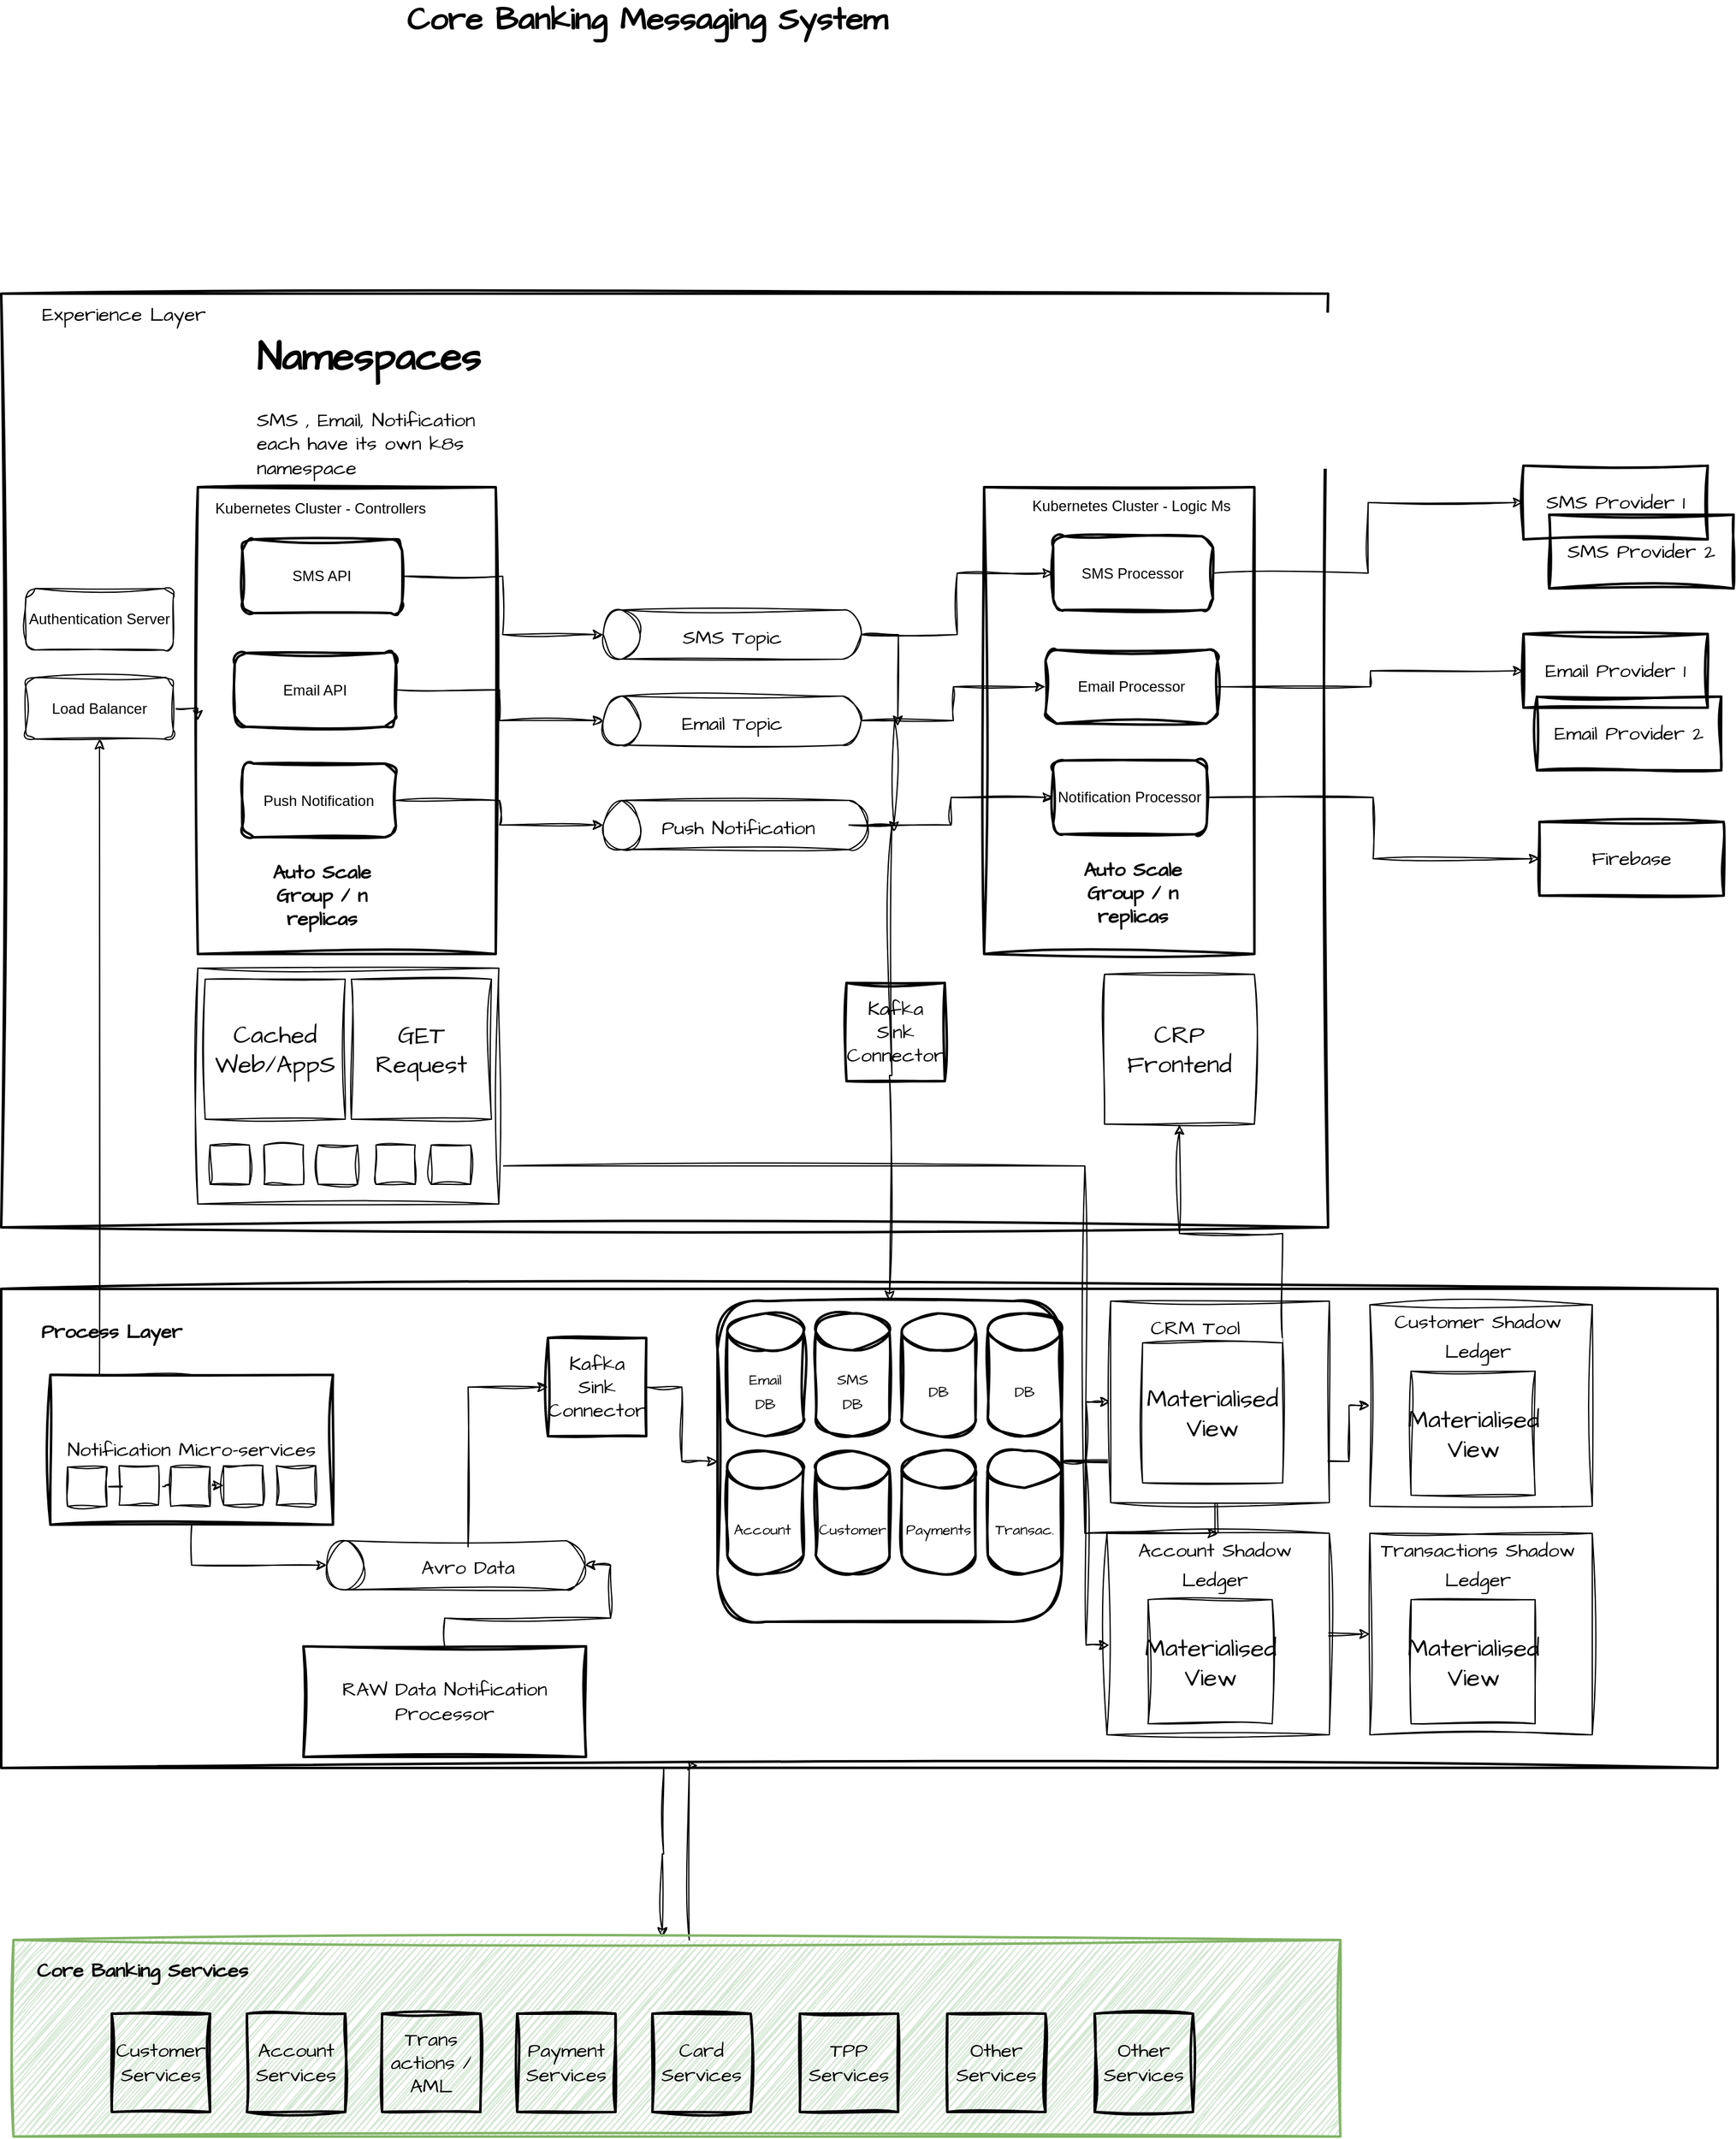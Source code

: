<mxfile version="20.8.16" type="github">
  <diagram name="Page-1" id="-0jjH8FTeNNia9pA3xTQ">
    <mxGraphModel dx="1590" dy="1027" grid="0" gridSize="10" guides="1" tooltips="1" connect="1" arrows="1" fold="1" page="1" pageScale="1" pageWidth="850" pageHeight="1100" background="#FFFFFF" math="0" shadow="0">
      <root>
        <mxCell id="0" />
        <mxCell id="1" parent="0" />
        <mxCell id="H5ex5HH7bCMYKhNWScU4-59" value="" style="rounded=0;whiteSpace=wrap;html=1;sketch=1;hachureGap=4;jiggle=2;curveFitting=1;strokeWidth=2;fontFamily=Architects Daughter;fontSource=https%3A%2F%2Ffonts.googleapis.com%2Fcss%3Ffamily%3DArchitects%2BDaughter;fontSize=12;fillColor=none;" parent="1" vertex="1">
          <mxGeometry x="270" y="1430" width="1397" height="390" as="geometry" />
        </mxCell>
        <mxCell id="_tHMMsSjzP3iZJlZEkUm-34" style="edgeStyle=orthogonalEdgeStyle;rounded=0;sketch=1;hachureGap=4;jiggle=2;curveFitting=1;orthogonalLoop=1;jettySize=auto;html=1;fontFamily=Architects Daughter;fontSource=https%3A%2F%2Ffonts.googleapis.com%2Fcss%3Ffamily%3DArchitects%2BDaughter;fontSize=16;" edge="1" parent="1" source="H5ex5HH7bCMYKhNWScU4-64" target="_tHMMsSjzP3iZJlZEkUm-6">
          <mxGeometry relative="1" as="geometry" />
        </mxCell>
        <mxCell id="_tHMMsSjzP3iZJlZEkUm-35" style="edgeStyle=orthogonalEdgeStyle;rounded=0;sketch=1;hachureGap=4;jiggle=2;curveFitting=1;orthogonalLoop=1;jettySize=auto;html=1;entryX=0;entryY=0.5;entryDx=0;entryDy=0;fontFamily=Architects Daughter;fontSource=https%3A%2F%2Ffonts.googleapis.com%2Fcss%3Ffamily%3DArchitects%2BDaughter;fontSize=16;" edge="1" parent="1" source="H5ex5HH7bCMYKhNWScU4-64" target="_tHMMsSjzP3iZJlZEkUm-28">
          <mxGeometry relative="1" as="geometry">
            <Array as="points">
              <mxPoint x="1367" y="1571" />
              <mxPoint x="1367" y="1525" />
            </Array>
          </mxGeometry>
        </mxCell>
        <mxCell id="_tHMMsSjzP3iZJlZEkUm-36" style="edgeStyle=orthogonalEdgeStyle;rounded=0;sketch=1;hachureGap=4;jiggle=2;curveFitting=1;orthogonalLoop=1;jettySize=auto;html=1;entryX=0.011;entryY=0.555;entryDx=0;entryDy=0;entryPerimeter=0;fontFamily=Architects Daughter;fontSource=https%3A%2F%2Ffonts.googleapis.com%2Fcss%3Ffamily%3DArchitects%2BDaughter;fontSize=16;" edge="1" parent="1" source="H5ex5HH7bCMYKhNWScU4-64" target="_tHMMsSjzP3iZJlZEkUm-23">
          <mxGeometry relative="1" as="geometry" />
        </mxCell>
        <mxCell id="_tHMMsSjzP3iZJlZEkUm-37" style="edgeStyle=orthogonalEdgeStyle;rounded=0;sketch=1;hachureGap=4;jiggle=2;curveFitting=1;orthogonalLoop=1;jettySize=auto;html=1;entryX=0;entryY=0.5;entryDx=0;entryDy=0;fontFamily=Architects Daughter;fontSource=https%3A%2F%2Ffonts.googleapis.com%2Fcss%3Ffamily%3DArchitects%2BDaughter;fontSize=16;" edge="1" parent="1" source="H5ex5HH7bCMYKhNWScU4-64" target="_tHMMsSjzP3iZJlZEkUm-31">
          <mxGeometry relative="1" as="geometry" />
        </mxCell>
        <mxCell id="H5ex5HH7bCMYKhNWScU4-64" value="" style="rounded=1;whiteSpace=wrap;html=1;sketch=1;hachureGap=4;jiggle=2;curveFitting=1;strokeWidth=2;fontFamily=Architects Daughter;fontSource=https%3A%2F%2Ffonts.googleapis.com%2Fcss%3Ffamily%3DArchitects%2BDaughter;fontSize=16;fillColor=none;" parent="1" vertex="1">
          <mxGeometry x="853" y="1440" width="280" height="261" as="geometry" />
        </mxCell>
        <mxCell id="H5ex5HH7bCMYKhNWScU4-108" value="" style="rounded=0;whiteSpace=wrap;html=1;sketch=1;hachureGap=4;jiggle=2;curveFitting=1;strokeWidth=2;fontFamily=Architects Daughter;fontSource=https%3A%2F%2Ffonts.googleapis.com%2Fcss%3Ffamily%3DArchitects%2BDaughter;fontSize=16;fillColor=none;" parent="1" vertex="1">
          <mxGeometry x="270" y="620" width="1080" height="760" as="geometry" />
        </mxCell>
        <mxCell id="H5ex5HH7bCMYKhNWScU4-33" value="" style="rounded=0;whiteSpace=wrap;html=1;sketch=1;hachureGap=4;jiggle=2;curveFitting=1;fontFamily=Architects Daughter;fontSource=https%3A%2F%2Ffonts.googleapis.com%2Fcss%3Ffamily%3DArchitects%2BDaughter;fontSize=16;fillColor=none;strokeWidth=2;movable=1;resizable=1;rotatable=1;deletable=1;editable=1;connectable=1;" parent="1" vertex="1">
          <mxGeometry x="430" y="777.5" width="242.5" height="380" as="geometry" />
        </mxCell>
        <mxCell id="H5ex5HH7bCMYKhNWScU4-73" style="edgeStyle=orthogonalEdgeStyle;rounded=0;sketch=1;hachureGap=4;jiggle=2;curveFitting=1;orthogonalLoop=1;jettySize=auto;html=1;entryX=0;entryY=0.5;entryDx=0;entryDy=0;fontFamily=Architects Daughter;fontSource=https%3A%2F%2Ffonts.googleapis.com%2Fcss%3Ffamily%3DArchitects%2BDaughter;fontSize=16;" parent="1" source="H5ex5HH7bCMYKhNWScU4-6" target="H5ex5HH7bCMYKhNWScU4-33" edge="1">
          <mxGeometry relative="1" as="geometry" />
        </mxCell>
        <mxCell id="H5ex5HH7bCMYKhNWScU4-6" value="Load Balancer" style="rounded=1;whiteSpace=wrap;html=1;sketch=1;curveFitting=1;jiggle=2;" parent="1" vertex="1">
          <mxGeometry x="290" y="932.5" width="120" height="50" as="geometry" />
        </mxCell>
        <mxCell id="H5ex5HH7bCMYKhNWScU4-7" value="Authentication Server" style="rounded=1;whiteSpace=wrap;html=1;sketch=1;curveFitting=1;jiggle=2;" parent="1" vertex="1">
          <mxGeometry x="290" y="860" width="120" height="50" as="geometry" />
        </mxCell>
        <mxCell id="H5ex5HH7bCMYKhNWScU4-9" value="Kubernetes Cluster - Controllers" style="text;html=1;strokeColor=none;fillColor=none;align=center;verticalAlign=middle;whiteSpace=wrap;rounded=1;sketch=1;curveFitting=1;jiggle=2;" parent="1" vertex="1">
          <mxGeometry x="410" y="780" width="240" height="30" as="geometry" />
        </mxCell>
        <mxCell id="H5ex5HH7bCMYKhNWScU4-36" style="edgeStyle=orthogonalEdgeStyle;rounded=0;sketch=1;hachureGap=4;jiggle=2;curveFitting=1;orthogonalLoop=1;jettySize=auto;html=1;fontFamily=Architects Daughter;fontSource=https%3A%2F%2Ffonts.googleapis.com%2Fcss%3Ffamily%3DArchitects%2BDaughter;fontSize=16;noJump=0;" parent="1" source="H5ex5HH7bCMYKhNWScU4-10" target="H5ex5HH7bCMYKhNWScU4-16" edge="1">
          <mxGeometry relative="1" as="geometry" />
        </mxCell>
        <mxCell id="H5ex5HH7bCMYKhNWScU4-10" value="SMS API" style="rounded=1;whiteSpace=wrap;html=1;strokeWidth=2;fillColor=none;sketch=1;curveFitting=1;jiggle=2;movable=1;resizable=1;rotatable=1;deletable=1;editable=1;connectable=1;" parent="1" vertex="1">
          <mxGeometry x="466.25" y="820" width="130" height="60" as="geometry" />
        </mxCell>
        <mxCell id="H5ex5HH7bCMYKhNWScU4-37" style="edgeStyle=orthogonalEdgeStyle;rounded=0;sketch=1;hachureGap=4;jiggle=2;curveFitting=1;orthogonalLoop=1;jettySize=auto;html=1;fontFamily=Architects Daughter;fontSource=https%3A%2F%2Ffonts.googleapis.com%2Fcss%3Ffamily%3DArchitects%2BDaughter;fontSize=16;" parent="1" source="H5ex5HH7bCMYKhNWScU4-11" target="H5ex5HH7bCMYKhNWScU4-22" edge="1">
          <mxGeometry relative="1" as="geometry" />
        </mxCell>
        <mxCell id="H5ex5HH7bCMYKhNWScU4-11" value="Email API" style="rounded=1;whiteSpace=wrap;html=1;strokeWidth=2;fillColor=none;sketch=1;curveFitting=1;jiggle=2;movable=1;resizable=1;rotatable=1;deletable=1;editable=1;connectable=1;" parent="1" vertex="1">
          <mxGeometry x="460" y="912.5" width="131.25" height="60" as="geometry" />
        </mxCell>
        <mxCell id="H5ex5HH7bCMYKhNWScU4-38" style="edgeStyle=orthogonalEdgeStyle;rounded=0;sketch=1;hachureGap=4;jiggle=2;curveFitting=1;orthogonalLoop=1;jettySize=auto;html=1;entryX=0.5;entryY=0;entryDx=0;entryDy=0;entryPerimeter=0;fontFamily=Architects Daughter;fontSource=https%3A%2F%2Ffonts.googleapis.com%2Fcss%3Ffamily%3DArchitects%2BDaughter;fontSize=16;" parent="1" source="H5ex5HH7bCMYKhNWScU4-12" target="H5ex5HH7bCMYKhNWScU4-26" edge="1">
          <mxGeometry relative="1" as="geometry" />
        </mxCell>
        <mxCell id="H5ex5HH7bCMYKhNWScU4-12" value="Push Notification" style="rounded=1;whiteSpace=wrap;html=1;strokeWidth=2;fillColor=none;sketch=1;curveFitting=1;jiggle=2;movable=1;resizable=1;rotatable=1;deletable=1;editable=1;connectable=1;" parent="1" vertex="1">
          <mxGeometry x="466.25" y="1002.5" width="125" height="60" as="geometry" />
        </mxCell>
        <mxCell id="H5ex5HH7bCMYKhNWScU4-51" style="edgeStyle=orthogonalEdgeStyle;rounded=0;sketch=1;hachureGap=4;jiggle=2;curveFitting=1;orthogonalLoop=1;jettySize=auto;html=1;entryX=0;entryY=0.5;entryDx=0;entryDy=0;fontFamily=Architects Daughter;fontSource=https%3A%2F%2Ffonts.googleapis.com%2Fcss%3Ffamily%3DArchitects%2BDaughter;fontSize=16;" parent="1" source="H5ex5HH7bCMYKhNWScU4-16" target="H5ex5HH7bCMYKhNWScU4-47" edge="1">
          <mxGeometry relative="1" as="geometry" />
        </mxCell>
        <mxCell id="_tHMMsSjzP3iZJlZEkUm-38" style="edgeStyle=orthogonalEdgeStyle;rounded=0;sketch=1;hachureGap=4;jiggle=2;curveFitting=1;orthogonalLoop=1;jettySize=auto;html=1;fontFamily=Architects Daughter;fontSource=https%3A%2F%2Ffonts.googleapis.com%2Fcss%3Ffamily%3DArchitects%2BDaughter;fontSize=16;" edge="1" parent="1" source="H5ex5HH7bCMYKhNWScU4-16">
          <mxGeometry relative="1" as="geometry">
            <mxPoint x="999.692" y="972" as="targetPoint" />
          </mxGeometry>
        </mxCell>
        <mxCell id="H5ex5HH7bCMYKhNWScU4-16" value="" style="shape=cylinder3;whiteSpace=wrap;html=1;boundedLbl=1;backgroundOutline=1;size=15;rounded=0;sketch=1;hachureGap=4;jiggle=2;curveFitting=1;fontFamily=Architects Daughter;fontSource=https%3A%2F%2Ffonts.googleapis.com%2Fcss%3Ffamily%3DArchitects%2BDaughter;fontSize=20;fillColor=#FFFFFF;rotation=-90;" parent="1" vertex="1">
          <mxGeometry x="845" y="792.5" width="40" height="210" as="geometry" />
        </mxCell>
        <mxCell id="H5ex5HH7bCMYKhNWScU4-17" value="&lt;font style=&quot;font-size: 16px;&quot;&gt;SMS Topic&lt;/font&gt;" style="text;html=1;strokeColor=none;fillColor=none;align=center;verticalAlign=middle;whiteSpace=wrap;rounded=0;fontSize=20;fontFamily=Architects Daughter;" parent="1" vertex="1">
          <mxGeometry x="800" y="882.5" width="130" height="30" as="geometry" />
        </mxCell>
        <mxCell id="H5ex5HH7bCMYKhNWScU4-52" style="edgeStyle=orthogonalEdgeStyle;rounded=0;sketch=1;hachureGap=4;jiggle=2;curveFitting=1;orthogonalLoop=1;jettySize=auto;html=1;fontFamily=Architects Daughter;fontSource=https%3A%2F%2Ffonts.googleapis.com%2Fcss%3Ffamily%3DArchitects%2BDaughter;fontSize=16;" parent="1" source="H5ex5HH7bCMYKhNWScU4-22" target="H5ex5HH7bCMYKhNWScU4-48" edge="1">
          <mxGeometry relative="1" as="geometry" />
        </mxCell>
        <mxCell id="_tHMMsSjzP3iZJlZEkUm-2" style="edgeStyle=orthogonalEdgeStyle;rounded=0;sketch=1;hachureGap=4;jiggle=2;curveFitting=1;orthogonalLoop=1;jettySize=auto;html=1;fontFamily=Architects Daughter;fontSource=https%3A%2F%2Ffonts.googleapis.com%2Fcss%3Ffamily%3DArchitects%2BDaughter;fontSize=16;" edge="1" parent="1" source="H5ex5HH7bCMYKhNWScU4-22">
          <mxGeometry relative="1" as="geometry">
            <mxPoint x="996.615" y="1058.154" as="targetPoint" />
          </mxGeometry>
        </mxCell>
        <mxCell id="H5ex5HH7bCMYKhNWScU4-22" value="" style="shape=cylinder3;whiteSpace=wrap;html=1;boundedLbl=1;backgroundOutline=1;size=15;rounded=0;sketch=1;hachureGap=4;jiggle=2;curveFitting=1;fontFamily=Architects Daughter;fontSource=https%3A%2F%2Ffonts.googleapis.com%2Fcss%3Ffamily%3DArchitects%2BDaughter;fontSize=20;fillColor=#FFFFFF;rotation=-90;" parent="1" vertex="1">
          <mxGeometry x="845" y="862.5" width="40" height="210" as="geometry" />
        </mxCell>
        <mxCell id="H5ex5HH7bCMYKhNWScU4-23" value="&lt;font style=&quot;font-size: 16px;&quot;&gt;Email Topic&lt;/font&gt;" style="text;html=1;strokeColor=none;fillColor=none;align=center;verticalAlign=middle;whiteSpace=wrap;rounded=0;fontSize=20;fontFamily=Architects Daughter;" parent="1" vertex="1">
          <mxGeometry x="800" y="952.5" width="130" height="30" as="geometry" />
        </mxCell>
        <mxCell id="H5ex5HH7bCMYKhNWScU4-26" value="" style="shape=cylinder3;whiteSpace=wrap;html=1;boundedLbl=1;backgroundOutline=1;size=15;rounded=0;sketch=1;hachureGap=4;jiggle=2;curveFitting=1;fontFamily=Architects Daughter;fontSource=https%3A%2F%2Ffonts.googleapis.com%2Fcss%3Ffamily%3DArchitects%2BDaughter;fontSize=20;fillColor=#FFFFFF;rotation=-90;" parent="1" vertex="1">
          <mxGeometry x="847.5" y="945" width="40" height="215" as="geometry" />
        </mxCell>
        <mxCell id="H5ex5HH7bCMYKhNWScU4-53" style="edgeStyle=orthogonalEdgeStyle;rounded=0;sketch=1;hachureGap=4;jiggle=2;curveFitting=1;orthogonalLoop=1;jettySize=auto;html=1;fontFamily=Architects Daughter;fontSource=https%3A%2F%2Ffonts.googleapis.com%2Fcss%3Ffamily%3DArchitects%2BDaughter;fontSize=16;" parent="1" source="H5ex5HH7bCMYKhNWScU4-27" target="H5ex5HH7bCMYKhNWScU4-49" edge="1">
          <mxGeometry relative="1" as="geometry" />
        </mxCell>
        <mxCell id="_tHMMsSjzP3iZJlZEkUm-1" style="edgeStyle=orthogonalEdgeStyle;rounded=0;sketch=1;hachureGap=4;jiggle=2;curveFitting=1;orthogonalLoop=1;jettySize=auto;html=1;fontFamily=Architects Daughter;fontSource=https%3A%2F%2Ffonts.googleapis.com%2Fcss%3Ffamily%3DArchitects%2BDaughter;fontSize=16;entryX=0.5;entryY=0;entryDx=0;entryDy=0;exitX=0.5;exitY=1;exitDx=0;exitDy=0;exitPerimeter=0;" edge="1" parent="1" source="H5ex5HH7bCMYKhNWScU4-26" target="H5ex5HH7bCMYKhNWScU4-64">
          <mxGeometry relative="1" as="geometry" />
        </mxCell>
        <mxCell id="H5ex5HH7bCMYKhNWScU4-27" value="&lt;font style=&quot;font-size: 16px;&quot;&gt;Push Notification&lt;/font&gt;" style="text;html=1;strokeColor=none;fillColor=none;align=center;verticalAlign=middle;whiteSpace=wrap;rounded=0;fontSize=20;fontFamily=Architects Daughter;" parent="1" vertex="1">
          <mxGeometry x="780" y="1037.5" width="180" height="30" as="geometry" />
        </mxCell>
        <mxCell id="H5ex5HH7bCMYKhNWScU4-31" value="&lt;b&gt;Auto Scale Group / n replicas&lt;/b&gt;" style="text;html=1;strokeColor=none;fillColor=none;align=center;verticalAlign=middle;whiteSpace=wrap;rounded=0;fontSize=16;fontFamily=Architects Daughter;movable=1;resizable=1;rotatable=1;deletable=1;editable=1;connectable=1;" parent="1" vertex="1">
          <mxGeometry x="466.25" y="1090" width="130" height="40" as="geometry" />
        </mxCell>
        <mxCell id="H5ex5HH7bCMYKhNWScU4-45" value="" style="rounded=0;whiteSpace=wrap;html=1;sketch=1;hachureGap=4;jiggle=2;curveFitting=1;fontFamily=Architects Daughter;fontSource=https%3A%2F%2Ffonts.googleapis.com%2Fcss%3Ffamily%3DArchitects%2BDaughter;fontSize=16;fillColor=none;strokeWidth=2;movable=1;resizable=1;rotatable=1;deletable=1;editable=1;connectable=1;" parent="1" vertex="1">
          <mxGeometry x="1070" y="777.5" width="220" height="380" as="geometry" />
        </mxCell>
        <mxCell id="H5ex5HH7bCMYKhNWScU4-46" value="Kubernetes Cluster - Logic Ms" style="text;html=1;strokeColor=none;fillColor=none;align=center;verticalAlign=middle;whiteSpace=wrap;rounded=1;sketch=1;curveFitting=1;jiggle=2;" parent="1" vertex="1">
          <mxGeometry x="1070" y="777.5" width="240" height="30" as="geometry" />
        </mxCell>
        <mxCell id="H5ex5HH7bCMYKhNWScU4-85" style="edgeStyle=orthogonalEdgeStyle;rounded=0;sketch=1;hachureGap=4;jiggle=2;curveFitting=1;orthogonalLoop=1;jettySize=auto;html=1;entryX=0;entryY=0.5;entryDx=0;entryDy=0;fontFamily=Architects Daughter;fontSource=https%3A%2F%2Ffonts.googleapis.com%2Fcss%3Ffamily%3DArchitects%2BDaughter;fontSize=16;" parent="1" source="H5ex5HH7bCMYKhNWScU4-47" target="H5ex5HH7bCMYKhNWScU4-83" edge="1">
          <mxGeometry relative="1" as="geometry" />
        </mxCell>
        <mxCell id="H5ex5HH7bCMYKhNWScU4-47" value="SMS Processor" style="rounded=1;whiteSpace=wrap;html=1;strokeWidth=2;fillColor=none;sketch=1;curveFitting=1;jiggle=2;movable=1;resizable=1;rotatable=1;deletable=1;editable=1;connectable=1;" parent="1" vertex="1">
          <mxGeometry x="1126.25" y="817.5" width="130" height="60" as="geometry" />
        </mxCell>
        <mxCell id="H5ex5HH7bCMYKhNWScU4-88" style="edgeStyle=orthogonalEdgeStyle;rounded=0;sketch=1;hachureGap=4;jiggle=2;curveFitting=1;orthogonalLoop=1;jettySize=auto;html=1;entryX=0;entryY=0.5;entryDx=0;entryDy=0;fontFamily=Architects Daughter;fontSource=https%3A%2F%2Ffonts.googleapis.com%2Fcss%3Ffamily%3DArchitects%2BDaughter;fontSize=16;" parent="1" source="H5ex5HH7bCMYKhNWScU4-48" target="H5ex5HH7bCMYKhNWScU4-86" edge="1">
          <mxGeometry relative="1" as="geometry" />
        </mxCell>
        <mxCell id="H5ex5HH7bCMYKhNWScU4-48" value="Email Processor" style="rounded=1;whiteSpace=wrap;html=1;strokeWidth=2;fillColor=none;sketch=1;curveFitting=1;jiggle=2;movable=1;resizable=1;rotatable=1;deletable=1;editable=1;connectable=1;" parent="1" vertex="1">
          <mxGeometry x="1120" y="910" width="140" height="60" as="geometry" />
        </mxCell>
        <mxCell id="H5ex5HH7bCMYKhNWScU4-90" style="edgeStyle=orthogonalEdgeStyle;rounded=0;sketch=1;hachureGap=4;jiggle=2;curveFitting=1;orthogonalLoop=1;jettySize=auto;html=1;entryX=0;entryY=0.5;entryDx=0;entryDy=0;fontFamily=Architects Daughter;fontSource=https%3A%2F%2Ffonts.googleapis.com%2Fcss%3Ffamily%3DArchitects%2BDaughter;fontSize=16;" parent="1" source="H5ex5HH7bCMYKhNWScU4-49" target="H5ex5HH7bCMYKhNWScU4-89" edge="1">
          <mxGeometry relative="1" as="geometry" />
        </mxCell>
        <mxCell id="H5ex5HH7bCMYKhNWScU4-49" value="Notification Processor" style="rounded=1;whiteSpace=wrap;html=1;strokeWidth=2;fillColor=none;sketch=1;curveFitting=1;jiggle=2;movable=1;resizable=1;rotatable=1;deletable=1;editable=1;connectable=1;" parent="1" vertex="1">
          <mxGeometry x="1126.25" y="1000" width="125" height="60" as="geometry" />
        </mxCell>
        <mxCell id="H5ex5HH7bCMYKhNWScU4-50" value="&lt;b&gt;Auto Scale Group / n replicas&lt;/b&gt;" style="text;html=1;strokeColor=none;fillColor=none;align=center;verticalAlign=middle;whiteSpace=wrap;rounded=0;fontSize=16;fontFamily=Architects Daughter;movable=1;resizable=1;rotatable=1;deletable=1;editable=1;connectable=1;" parent="1" vertex="1">
          <mxGeometry x="1126.25" y="1087.5" width="130" height="40" as="geometry" />
        </mxCell>
        <mxCell id="H5ex5HH7bCMYKhNWScU4-54" value="&lt;h1&gt;Namespaces&lt;/h1&gt;&lt;p&gt;SMS , Email, Notification each have its own k8s namespace&lt;/p&gt;" style="text;html=1;strokeColor=none;fillColor=none;spacing=5;spacingTop=-20;whiteSpace=wrap;overflow=hidden;rounded=0;fontSize=16;fontFamily=Architects Daughter;" parent="1" vertex="1">
          <mxGeometry x="472.5" y="643" width="200" height="140" as="geometry" />
        </mxCell>
        <mxCell id="H5ex5HH7bCMYKhNWScU4-55" value="&lt;font style=&quot;font-size: 12px;&quot;&gt;DB&lt;/font&gt;" style="shape=cylinder3;whiteSpace=wrap;html=1;boundedLbl=1;backgroundOutline=1;size=15;rounded=0;sketch=1;hachureGap=4;jiggle=2;curveFitting=1;strokeWidth=2;fontFamily=Architects Daughter;fontSource=https%3A%2F%2Ffonts.googleapis.com%2Fcss%3Ffamily%3DArchitects%2BDaughter;fontSize=16;fillColor=none;" parent="1" vertex="1">
          <mxGeometry x="1003" y="1450" width="60" height="100" as="geometry" />
        </mxCell>
        <mxCell id="H5ex5HH7bCMYKhNWScU4-106" style="edgeStyle=orthogonalEdgeStyle;rounded=0;sketch=1;hachureGap=4;jiggle=2;curveFitting=1;orthogonalLoop=1;jettySize=auto;html=1;entryX=0.489;entryY=-0.012;entryDx=0;entryDy=0;entryPerimeter=0;fontFamily=Architects Daughter;fontSource=https%3A%2F%2Ffonts.googleapis.com%2Fcss%3Ffamily%3DArchitects%2BDaughter;fontSize=16;exitX=0.386;exitY=1;exitDx=0;exitDy=0;exitPerimeter=0;" parent="1" source="H5ex5HH7bCMYKhNWScU4-59" target="H5ex5HH7bCMYKhNWScU4-61" edge="1">
          <mxGeometry relative="1" as="geometry" />
        </mxCell>
        <mxCell id="H5ex5HH7bCMYKhNWScU4-72" style="edgeStyle=orthogonalEdgeStyle;rounded=0;sketch=1;hachureGap=4;jiggle=2;curveFitting=1;orthogonalLoop=1;jettySize=auto;html=1;fontFamily=Architects Daughter;fontSource=https%3A%2F%2Ffonts.googleapis.com%2Fcss%3Ffamily%3DArchitects%2BDaughter;fontSize=16;entryX=0.5;entryY=1;entryDx=0;entryDy=0;exitX=0.5;exitY=0;exitDx=0;exitDy=0;" parent="1" source="H5ex5HH7bCMYKhNWScU4-100" target="H5ex5HH7bCMYKhNWScU4-6" edge="1">
          <mxGeometry relative="1" as="geometry">
            <mxPoint x="310.0" y="1060" as="targetPoint" />
            <Array as="points">
              <mxPoint x="350" y="1500" />
            </Array>
          </mxGeometry>
        </mxCell>
        <mxCell id="H5ex5HH7bCMYKhNWScU4-60" value="&lt;font style=&quot;font-size: 16px;&quot;&gt;&lt;b&gt;Process Layer&lt;/b&gt;&lt;/font&gt;" style="text;html=1;strokeColor=none;fillColor=none;align=center;verticalAlign=middle;whiteSpace=wrap;rounded=0;fontSize=12;fontFamily=Architects Daughter;" parent="1" vertex="1">
          <mxGeometry x="280" y="1450" width="160" height="30" as="geometry" />
        </mxCell>
        <mxCell id="H5ex5HH7bCMYKhNWScU4-107" style="edgeStyle=orthogonalEdgeStyle;rounded=0;sketch=1;hachureGap=4;jiggle=2;curveFitting=1;orthogonalLoop=1;jettySize=auto;html=1;fontFamily=Architects Daughter;fontSource=https%3A%2F%2Ffonts.googleapis.com%2Fcss%3Ffamily%3DArchitects%2BDaughter;fontSize=16;" parent="1" source="H5ex5HH7bCMYKhNWScU4-61" edge="1">
          <mxGeometry relative="1" as="geometry">
            <mxPoint x="837" y="1818" as="targetPoint" />
            <Array as="points">
              <mxPoint x="830" y="1818" />
            </Array>
          </mxGeometry>
        </mxCell>
        <mxCell id="H5ex5HH7bCMYKhNWScU4-61" value="" style="rounded=0;whiteSpace=wrap;html=1;sketch=1;hachureGap=4;jiggle=2;curveFitting=1;strokeWidth=2;fontFamily=Architects Daughter;fontSource=https%3A%2F%2Ffonts.googleapis.com%2Fcss%3Ffamily%3DArchitects%2BDaughter;fontSize=12;fillColor=#d5e8d4;strokeColor=#82b366;" parent="1" vertex="1">
          <mxGeometry x="280" y="1960" width="1080" height="160" as="geometry" />
        </mxCell>
        <mxCell id="H5ex5HH7bCMYKhNWScU4-62" value="&lt;font style=&quot;font-size: 16px;&quot;&gt;&lt;b&gt;Core Banking Services&lt;/b&gt;&lt;/font&gt;" style="text;html=1;strokeColor=none;fillColor=none;align=center;verticalAlign=middle;whiteSpace=wrap;rounded=0;fontSize=12;fontFamily=Architects Daughter;" parent="1" vertex="1">
          <mxGeometry x="270" y="1970" width="230" height="30" as="geometry" />
        </mxCell>
        <mxCell id="H5ex5HH7bCMYKhNWScU4-65" value="&lt;font style=&quot;font-size: 12px;&quot;&gt;Email&lt;br&gt;DB&lt;/font&gt;" style="shape=cylinder3;whiteSpace=wrap;html=1;boundedLbl=1;backgroundOutline=1;size=15;rounded=0;sketch=1;hachureGap=4;jiggle=2;curveFitting=1;strokeWidth=2;fontFamily=Architects Daughter;fontSource=https%3A%2F%2Ffonts.googleapis.com%2Fcss%3Ffamily%3DArchitects%2BDaughter;fontSize=16;fillColor=none;" parent="1" vertex="1">
          <mxGeometry x="861" y="1450" width="62" height="100" as="geometry" />
        </mxCell>
        <mxCell id="H5ex5HH7bCMYKhNWScU4-66" value="&lt;font style=&quot;font-size: 12px;&quot;&gt;SMS&lt;br&gt;DB&lt;/font&gt;" style="shape=cylinder3;whiteSpace=wrap;html=1;boundedLbl=1;backgroundOutline=1;size=15;rounded=0;sketch=1;hachureGap=4;jiggle=2;curveFitting=1;strokeWidth=2;fontFamily=Architects Daughter;fontSource=https%3A%2F%2Ffonts.googleapis.com%2Fcss%3Ffamily%3DArchitects%2BDaughter;fontSize=16;fillColor=none;" parent="1" vertex="1">
          <mxGeometry x="933" y="1450" width="60" height="100" as="geometry" />
        </mxCell>
        <mxCell id="H5ex5HH7bCMYKhNWScU4-104" style="edgeStyle=orthogonalEdgeStyle;rounded=0;sketch=1;hachureGap=4;jiggle=2;curveFitting=1;orthogonalLoop=1;jettySize=auto;html=1;entryX=0;entryY=0.5;entryDx=0;entryDy=0;fontFamily=Architects Daughter;fontSource=https%3A%2F%2Ffonts.googleapis.com%2Fcss%3Ffamily%3DArchitects%2BDaughter;fontSize=16;" parent="1" source="H5ex5HH7bCMYKhNWScU4-69" target="H5ex5HH7bCMYKhNWScU4-64" edge="1">
          <mxGeometry relative="1" as="geometry" />
        </mxCell>
        <mxCell id="H5ex5HH7bCMYKhNWScU4-69" value="Kafka Sink Connector" style="whiteSpace=wrap;html=1;aspect=fixed;rounded=0;sketch=1;hachureGap=4;jiggle=2;curveFitting=1;strokeWidth=2;fontFamily=Architects Daughter;fontSource=https%3A%2F%2Ffonts.googleapis.com%2Fcss%3Ffamily%3DArchitects%2BDaughter;fontSize=16;fillColor=none;" parent="1" vertex="1">
          <mxGeometry x="715" y="1470" width="80" height="80" as="geometry" />
        </mxCell>
        <mxCell id="H5ex5HH7bCMYKhNWScU4-75" value="Customer Services" style="whiteSpace=wrap;html=1;aspect=fixed;rounded=0;sketch=1;hachureGap=4;jiggle=2;curveFitting=1;strokeWidth=2;fontFamily=Architects Daughter;fontSource=https%3A%2F%2Ffonts.googleapis.com%2Fcss%3Ffamily%3DArchitects%2BDaughter;fontSize=16;fillColor=none;" parent="1" vertex="1">
          <mxGeometry x="360" y="2020" width="80" height="80" as="geometry" />
        </mxCell>
        <mxCell id="H5ex5HH7bCMYKhNWScU4-76" value="Account Services" style="whiteSpace=wrap;html=1;aspect=fixed;rounded=0;sketch=1;hachureGap=4;jiggle=2;curveFitting=1;strokeWidth=2;fontFamily=Architects Daughter;fontSource=https%3A%2F%2Ffonts.googleapis.com%2Fcss%3Ffamily%3DArchitects%2BDaughter;fontSize=16;fillColor=none;" parent="1" vertex="1">
          <mxGeometry x="470" y="2020" width="80" height="80" as="geometry" />
        </mxCell>
        <mxCell id="H5ex5HH7bCMYKhNWScU4-77" value="Trans actions / AML" style="whiteSpace=wrap;html=1;aspect=fixed;rounded=0;sketch=1;hachureGap=4;jiggle=2;curveFitting=1;strokeWidth=2;fontFamily=Architects Daughter;fontSource=https%3A%2F%2Ffonts.googleapis.com%2Fcss%3Ffamily%3DArchitects%2BDaughter;fontSize=16;fillColor=none;" parent="1" vertex="1">
          <mxGeometry x="580" y="2020" width="80" height="80" as="geometry" />
        </mxCell>
        <mxCell id="H5ex5HH7bCMYKhNWScU4-78" value="Payment&lt;br&gt;Services" style="whiteSpace=wrap;html=1;aspect=fixed;rounded=0;sketch=1;hachureGap=4;jiggle=2;curveFitting=1;strokeWidth=2;fontFamily=Architects Daughter;fontSource=https%3A%2F%2Ffonts.googleapis.com%2Fcss%3Ffamily%3DArchitects%2BDaughter;fontSize=16;fillColor=none;" parent="1" vertex="1">
          <mxGeometry x="690" y="2020" width="80" height="80" as="geometry" />
        </mxCell>
        <mxCell id="H5ex5HH7bCMYKhNWScU4-79" value="Card&lt;br&gt;Services" style="whiteSpace=wrap;html=1;aspect=fixed;rounded=0;sketch=1;hachureGap=4;jiggle=2;curveFitting=1;strokeWidth=2;fontFamily=Architects Daughter;fontSource=https%3A%2F%2Ffonts.googleapis.com%2Fcss%3Ffamily%3DArchitects%2BDaughter;fontSize=16;fillColor=none;" parent="1" vertex="1">
          <mxGeometry x="800" y="2020" width="80" height="80" as="geometry" />
        </mxCell>
        <mxCell id="H5ex5HH7bCMYKhNWScU4-80" value="TPP&lt;br&gt;Services" style="whiteSpace=wrap;html=1;aspect=fixed;rounded=0;sketch=1;hachureGap=4;jiggle=2;curveFitting=1;strokeWidth=2;fontFamily=Architects Daughter;fontSource=https%3A%2F%2Ffonts.googleapis.com%2Fcss%3Ffamily%3DArchitects%2BDaughter;fontSize=16;fillColor=none;" parent="1" vertex="1">
          <mxGeometry x="920" y="2020" width="80" height="80" as="geometry" />
        </mxCell>
        <mxCell id="H5ex5HH7bCMYKhNWScU4-81" value="Other&lt;br&gt;Services" style="whiteSpace=wrap;html=1;aspect=fixed;rounded=0;sketch=1;hachureGap=4;jiggle=2;curveFitting=1;strokeWidth=2;fontFamily=Architects Daughter;fontSource=https%3A%2F%2Ffonts.googleapis.com%2Fcss%3Ffamily%3DArchitects%2BDaughter;fontSize=16;fillColor=none;" parent="1" vertex="1">
          <mxGeometry x="1040" y="2020" width="80" height="80" as="geometry" />
        </mxCell>
        <mxCell id="H5ex5HH7bCMYKhNWScU4-82" value="Other&lt;br&gt;Services" style="whiteSpace=wrap;html=1;aspect=fixed;rounded=0;sketch=1;hachureGap=4;jiggle=2;curveFitting=1;strokeWidth=2;fontFamily=Architects Daughter;fontSource=https%3A%2F%2Ffonts.googleapis.com%2Fcss%3Ffamily%3DArchitects%2BDaughter;fontSize=16;fillColor=none;" parent="1" vertex="1">
          <mxGeometry x="1160" y="2020" width="80" height="80" as="geometry" />
        </mxCell>
        <mxCell id="H5ex5HH7bCMYKhNWScU4-83" value="SMS Provider 1" style="rounded=0;whiteSpace=wrap;html=1;sketch=1;hachureGap=4;jiggle=2;curveFitting=1;strokeWidth=2;fontFamily=Architects Daughter;fontSource=https%3A%2F%2Ffonts.googleapis.com%2Fcss%3Ffamily%3DArchitects%2BDaughter;fontSize=16;fillColor=none;" parent="1" vertex="1">
          <mxGeometry x="1509" y="760" width="150" height="60" as="geometry" />
        </mxCell>
        <mxCell id="H5ex5HH7bCMYKhNWScU4-84" value="SMS Provider 2" style="rounded=0;whiteSpace=wrap;html=1;sketch=1;hachureGap=4;jiggle=2;curveFitting=1;strokeWidth=2;fontFamily=Architects Daughter;fontSource=https%3A%2F%2Ffonts.googleapis.com%2Fcss%3Ffamily%3DArchitects%2BDaughter;fontSize=16;fillColor=none;" parent="1" vertex="1">
          <mxGeometry x="1530" y="800" width="150" height="60" as="geometry" />
        </mxCell>
        <mxCell id="H5ex5HH7bCMYKhNWScU4-86" value="Email Provider 1" style="rounded=0;whiteSpace=wrap;html=1;sketch=1;hachureGap=4;jiggle=2;curveFitting=1;strokeWidth=2;fontFamily=Architects Daughter;fontSource=https%3A%2F%2Ffonts.googleapis.com%2Fcss%3Ffamily%3DArchitects%2BDaughter;fontSize=16;fillColor=none;" parent="1" vertex="1">
          <mxGeometry x="1509" y="897" width="150" height="60" as="geometry" />
        </mxCell>
        <mxCell id="H5ex5HH7bCMYKhNWScU4-87" value="Email Provider 2" style="rounded=0;whiteSpace=wrap;html=1;sketch=1;hachureGap=4;jiggle=2;curveFitting=1;strokeWidth=2;fontFamily=Architects Daughter;fontSource=https%3A%2F%2Ffonts.googleapis.com%2Fcss%3Ffamily%3DArchitects%2BDaughter;fontSize=16;fillColor=none;" parent="1" vertex="1">
          <mxGeometry x="1520" y="948" width="150" height="60" as="geometry" />
        </mxCell>
        <mxCell id="H5ex5HH7bCMYKhNWScU4-89" value="Firebase" style="rounded=0;whiteSpace=wrap;html=1;sketch=1;hachureGap=4;jiggle=2;curveFitting=1;strokeWidth=2;fontFamily=Architects Daughter;fontSource=https%3A%2F%2Ffonts.googleapis.com%2Fcss%3Ffamily%3DArchitects%2BDaughter;fontSize=16;fillColor=none;" parent="1" vertex="1">
          <mxGeometry x="1522" y="1050" width="150" height="60" as="geometry" />
        </mxCell>
        <mxCell id="H5ex5HH7bCMYKhNWScU4-99" style="edgeStyle=orthogonalEdgeStyle;rounded=0;sketch=1;hachureGap=4;jiggle=2;curveFitting=1;orthogonalLoop=1;jettySize=auto;html=1;entryX=0.5;entryY=1;entryDx=0;entryDy=0;entryPerimeter=0;fontFamily=Architects Daughter;fontSource=https%3A%2F%2Ffonts.googleapis.com%2Fcss%3Ffamily%3DArchitects%2BDaughter;fontSize=16;" parent="1" source="H5ex5HH7bCMYKhNWScU4-96" target="H5ex5HH7bCMYKhNWScU4-98" edge="1">
          <mxGeometry relative="1" as="geometry" />
        </mxCell>
        <mxCell id="H5ex5HH7bCMYKhNWScU4-96" value="RAW Data Notification Processor" style="rounded=0;whiteSpace=wrap;html=1;sketch=1;hachureGap=4;jiggle=2;curveFitting=1;strokeWidth=2;fontFamily=Architects Daughter;fontSource=https%3A%2F%2Ffonts.googleapis.com%2Fcss%3Ffamily%3DArchitects%2BDaughter;fontSize=16;fillColor=none;" parent="1" vertex="1">
          <mxGeometry x="516" y="1721" width="230" height="90" as="geometry" />
        </mxCell>
        <mxCell id="H5ex5HH7bCMYKhNWScU4-98" value="" style="shape=cylinder3;whiteSpace=wrap;html=1;boundedLbl=1;backgroundOutline=1;size=15;rounded=0;sketch=1;hachureGap=4;jiggle=2;curveFitting=1;fontFamily=Architects Daughter;fontSource=https%3A%2F%2Ffonts.googleapis.com%2Fcss%3Ffamily%3DArchitects%2BDaughter;fontSize=20;fillColor=#FFFFFF;rotation=-90;" parent="1" vertex="1">
          <mxGeometry x="620" y="1550" width="40" height="210" as="geometry" />
        </mxCell>
        <mxCell id="H5ex5HH7bCMYKhNWScU4-102" style="edgeStyle=orthogonalEdgeStyle;rounded=0;sketch=1;hachureGap=4;jiggle=2;curveFitting=1;orthogonalLoop=1;jettySize=auto;html=1;fontFamily=Architects Daughter;fontSource=https%3A%2F%2Ffonts.googleapis.com%2Fcss%3Ffamily%3DArchitects%2BDaughter;fontSize=16;entryX=0.5;entryY=0;entryDx=0;entryDy=0;entryPerimeter=0;" parent="1" source="H5ex5HH7bCMYKhNWScU4-100" target="H5ex5HH7bCMYKhNWScU4-98" edge="1">
          <mxGeometry relative="1" as="geometry" />
        </mxCell>
        <mxCell id="H5ex5HH7bCMYKhNWScU4-100" value="Notification Micro-services" style="rounded=0;whiteSpace=wrap;html=1;sketch=1;hachureGap=4;jiggle=2;curveFitting=1;strokeWidth=2;fontFamily=Architects Daughter;fontSource=https%3A%2F%2Ffonts.googleapis.com%2Fcss%3Ffamily%3DArchitects%2BDaughter;fontSize=16;fillColor=none;" parent="1" vertex="1">
          <mxGeometry x="310" y="1500" width="230" height="122" as="geometry" />
        </mxCell>
        <mxCell id="H5ex5HH7bCMYKhNWScU4-105" style="edgeStyle=orthogonalEdgeStyle;rounded=0;sketch=1;hachureGap=4;jiggle=2;curveFitting=1;orthogonalLoop=1;jettySize=auto;html=1;entryX=0;entryY=0.5;entryDx=0;entryDy=0;fontFamily=Architects Daughter;fontSource=https%3A%2F%2Ffonts.googleapis.com%2Fcss%3Ffamily%3DArchitects%2BDaughter;fontSize=16;" parent="1" source="H5ex5HH7bCMYKhNWScU4-103" target="H5ex5HH7bCMYKhNWScU4-69" edge="1">
          <mxGeometry relative="1" as="geometry" />
        </mxCell>
        <mxCell id="H5ex5HH7bCMYKhNWScU4-103" value="&lt;font style=&quot;font-size: 16px;&quot;&gt;Avro Data&lt;/font&gt;" style="text;html=1;strokeColor=none;fillColor=none;align=center;verticalAlign=middle;whiteSpace=wrap;rounded=0;fontSize=20;fontFamily=Architects Daughter;" parent="1" vertex="1">
          <mxGeometry x="560" y="1640" width="180" height="30" as="geometry" />
        </mxCell>
        <mxCell id="H5ex5HH7bCMYKhNWScU4-109" value="&lt;font style=&quot;font-size: 16px;&quot;&gt;Experience Layer&lt;/font&gt;" style="text;html=1;strokeColor=none;fillColor=none;align=center;verticalAlign=middle;whiteSpace=wrap;rounded=0;fontSize=20;fontFamily=Architects Daughter;" parent="1" vertex="1">
          <mxGeometry x="280" y="620" width="180" height="30" as="geometry" />
        </mxCell>
        <mxCell id="H5ex5HH7bCMYKhNWScU4-110" value="&lt;font style=&quot;font-size: 26px;&quot;&gt;&lt;b&gt;Core Banking Messaging System&amp;nbsp;&lt;/b&gt;&lt;/font&gt;" style="text;html=1;strokeColor=none;fillColor=none;align=center;verticalAlign=middle;whiteSpace=wrap;rounded=0;fontSize=16;fontFamily=Architects Daughter;" parent="1" vertex="1">
          <mxGeometry x="570" y="382" width="462" height="30" as="geometry" />
        </mxCell>
        <mxCell id="_tHMMsSjzP3iZJlZEkUm-5" value="Kafka Sink Connector" style="whiteSpace=wrap;html=1;aspect=fixed;rounded=0;sketch=1;hachureGap=4;jiggle=2;curveFitting=1;strokeWidth=2;fontFamily=Architects Daughter;fontSource=https%3A%2F%2Ffonts.googleapis.com%2Fcss%3Ffamily%3DArchitects%2BDaughter;fontSize=16;fillColor=none;" vertex="1" parent="1">
          <mxGeometry x="958" y="1181" width="80" height="80" as="geometry" />
        </mxCell>
        <mxCell id="_tHMMsSjzP3iZJlZEkUm-6" value="" style="rounded=0;whiteSpace=wrap;html=1;sketch=1;hachureGap=4;jiggle=2;curveFitting=1;fontFamily=Architects Daughter;fontSource=https%3A%2F%2Ffonts.googleapis.com%2Fcss%3Ffamily%3DArchitects%2BDaughter;fontSize=20;" vertex="1" parent="1">
          <mxGeometry x="1173" y="1440" width="178" height="164" as="geometry" />
        </mxCell>
        <mxCell id="_tHMMsSjzP3iZJlZEkUm-7" value="&lt;font style=&quot;font-size: 16px;&quot;&gt;CRM Tool&lt;/font&gt;" style="text;html=1;strokeColor=none;fillColor=none;align=center;verticalAlign=middle;whiteSpace=wrap;rounded=0;fontSize=20;fontFamily=Architects Daughter;" vertex="1" parent="1">
          <mxGeometry x="1188" y="1445" width="108" height="30" as="geometry" />
        </mxCell>
        <mxCell id="_tHMMsSjzP3iZJlZEkUm-11" style="edgeStyle=orthogonalEdgeStyle;rounded=0;sketch=1;hachureGap=4;jiggle=2;curveFitting=1;orthogonalLoop=1;jettySize=auto;html=1;fontFamily=Architects Daughter;fontSource=https%3A%2F%2Ffonts.googleapis.com%2Fcss%3Ffamily%3DArchitects%2BDaughter;fontSize=16;entryX=0.5;entryY=1;entryDx=0;entryDy=0;exitX=1;exitY=0;exitDx=0;exitDy=0;" edge="1" parent="1" source="_tHMMsSjzP3iZJlZEkUm-8" target="_tHMMsSjzP3iZJlZEkUm-10">
          <mxGeometry relative="1" as="geometry" />
        </mxCell>
        <mxCell id="_tHMMsSjzP3iZJlZEkUm-8" value="Materialised View" style="whiteSpace=wrap;html=1;aspect=fixed;sketch=1;hachureGap=4;jiggle=2;curveFitting=1;fontFamily=Architects Daughter;fontSource=https%3A%2F%2Ffonts.googleapis.com%2Fcss%3Ffamily%3DArchitects%2BDaughter;fontSize=20;" vertex="1" parent="1">
          <mxGeometry x="1199" y="1474" width="114" height="114" as="geometry" />
        </mxCell>
        <mxCell id="_tHMMsSjzP3iZJlZEkUm-10" value="CRP Frontend" style="whiteSpace=wrap;html=1;aspect=fixed;sketch=1;hachureGap=4;jiggle=2;curveFitting=1;fontFamily=Architects Daughter;fontSource=https%3A%2F%2Ffonts.googleapis.com%2Fcss%3Ffamily%3DArchitects%2BDaughter;fontSize=20;" vertex="1" parent="1">
          <mxGeometry x="1168" y="1174" width="122" height="122" as="geometry" />
        </mxCell>
        <mxCell id="_tHMMsSjzP3iZJlZEkUm-42" value="" style="edgeStyle=orthogonalEdgeStyle;rounded=0;sketch=1;hachureGap=4;jiggle=2;curveFitting=1;orthogonalLoop=1;jettySize=auto;html=1;fontFamily=Architects Daughter;fontSource=https%3A%2F%2Ffonts.googleapis.com%2Fcss%3Ffamily%3DArchitects%2BDaughter;fontSize=16;" edge="1" parent="1" source="_tHMMsSjzP3iZJlZEkUm-12" target="_tHMMsSjzP3iZJlZEkUm-15">
          <mxGeometry relative="1" as="geometry" />
        </mxCell>
        <mxCell id="_tHMMsSjzP3iZJlZEkUm-12" value="" style="whiteSpace=wrap;html=1;aspect=fixed;sketch=1;hachureGap=4;jiggle=2;curveFitting=1;fontFamily=Architects Daughter;fontSource=https%3A%2F%2Ffonts.googleapis.com%2Fcss%3Ffamily%3DArchitects%2BDaughter;fontSize=20;" vertex="1" parent="1">
          <mxGeometry x="324" y="1575" width="32" height="32" as="geometry" />
        </mxCell>
        <mxCell id="_tHMMsSjzP3iZJlZEkUm-13" value="" style="whiteSpace=wrap;html=1;aspect=fixed;sketch=1;hachureGap=4;jiggle=2;curveFitting=1;fontFamily=Architects Daughter;fontSource=https%3A%2F%2Ffonts.googleapis.com%2Fcss%3Ffamily%3DArchitects%2BDaughter;fontSize=20;" vertex="1" parent="1">
          <mxGeometry x="366" y="1574" width="32" height="32" as="geometry" />
        </mxCell>
        <mxCell id="_tHMMsSjzP3iZJlZEkUm-14" value="" style="whiteSpace=wrap;html=1;aspect=fixed;sketch=1;hachureGap=4;jiggle=2;curveFitting=1;fontFamily=Architects Daughter;fontSource=https%3A%2F%2Ffonts.googleapis.com%2Fcss%3Ffamily%3DArchitects%2BDaughter;fontSize=20;" vertex="1" parent="1">
          <mxGeometry x="408" y="1575" width="32" height="32" as="geometry" />
        </mxCell>
        <mxCell id="_tHMMsSjzP3iZJlZEkUm-15" value="" style="whiteSpace=wrap;html=1;aspect=fixed;sketch=1;hachureGap=4;jiggle=2;curveFitting=1;fontFamily=Architects Daughter;fontSource=https%3A%2F%2Ffonts.googleapis.com%2Fcss%3Ffamily%3DArchitects%2BDaughter;fontSize=20;" vertex="1" parent="1">
          <mxGeometry x="451" y="1574" width="32" height="32" as="geometry" />
        </mxCell>
        <mxCell id="_tHMMsSjzP3iZJlZEkUm-16" value="" style="whiteSpace=wrap;html=1;aspect=fixed;sketch=1;hachureGap=4;jiggle=2;curveFitting=1;fontFamily=Architects Daughter;fontSource=https%3A%2F%2Ffonts.googleapis.com%2Fcss%3Ffamily%3DArchitects%2BDaughter;fontSize=20;" vertex="1" parent="1">
          <mxGeometry x="494" y="1574" width="32" height="32" as="geometry" />
        </mxCell>
        <mxCell id="_tHMMsSjzP3iZJlZEkUm-17" value="&lt;font style=&quot;font-size: 12px;&quot;&gt;DB&lt;/font&gt;" style="shape=cylinder3;whiteSpace=wrap;html=1;boundedLbl=1;backgroundOutline=1;size=15;rounded=0;sketch=1;hachureGap=4;jiggle=2;curveFitting=1;strokeWidth=2;fontFamily=Architects Daughter;fontSource=https%3A%2F%2Ffonts.googleapis.com%2Fcss%3Ffamily%3DArchitects%2BDaughter;fontSize=16;fillColor=none;" vertex="1" parent="1">
          <mxGeometry x="1073" y="1450" width="60" height="100" as="geometry" />
        </mxCell>
        <mxCell id="_tHMMsSjzP3iZJlZEkUm-19" value="&lt;font style=&quot;font-size: 12px;&quot;&gt;Payments&lt;/font&gt;" style="shape=cylinder3;whiteSpace=wrap;html=1;boundedLbl=1;backgroundOutline=1;size=15;rounded=0;sketch=1;hachureGap=4;jiggle=2;curveFitting=1;strokeWidth=2;fontFamily=Architects Daughter;fontSource=https%3A%2F%2Ffonts.googleapis.com%2Fcss%3Ffamily%3DArchitects%2BDaughter;fontSize=16;fillColor=none;" vertex="1" parent="1">
          <mxGeometry x="1003" y="1562" width="60" height="100" as="geometry" />
        </mxCell>
        <mxCell id="_tHMMsSjzP3iZJlZEkUm-20" value="&lt;span style=&quot;font-size: 12px;&quot;&gt;Account&amp;nbsp;&lt;/span&gt;" style="shape=cylinder3;whiteSpace=wrap;html=1;boundedLbl=1;backgroundOutline=1;size=15;rounded=0;sketch=1;hachureGap=4;jiggle=2;curveFitting=1;strokeWidth=2;fontFamily=Architects Daughter;fontSource=https%3A%2F%2Ffonts.googleapis.com%2Fcss%3Ffamily%3DArchitects%2BDaughter;fontSize=16;fillColor=none;" vertex="1" parent="1">
          <mxGeometry x="861" y="1562" width="62" height="100" as="geometry" />
        </mxCell>
        <mxCell id="_tHMMsSjzP3iZJlZEkUm-21" value="&lt;font style=&quot;font-size: 12px;&quot;&gt;Customer&lt;/font&gt;" style="shape=cylinder3;whiteSpace=wrap;html=1;boundedLbl=1;backgroundOutline=1;size=15;rounded=0;sketch=1;hachureGap=4;jiggle=2;curveFitting=1;strokeWidth=2;fontFamily=Architects Daughter;fontSource=https%3A%2F%2Ffonts.googleapis.com%2Fcss%3Ffamily%3DArchitects%2BDaughter;fontSize=16;fillColor=none;" vertex="1" parent="1">
          <mxGeometry x="933" y="1562" width="60" height="100" as="geometry" />
        </mxCell>
        <mxCell id="_tHMMsSjzP3iZJlZEkUm-22" value="&lt;font style=&quot;font-size: 12px;&quot;&gt;Transac.&lt;/font&gt;" style="shape=cylinder3;whiteSpace=wrap;html=1;boundedLbl=1;backgroundOutline=1;size=15;rounded=0;sketch=1;hachureGap=4;jiggle=2;curveFitting=1;strokeWidth=2;fontFamily=Architects Daughter;fontSource=https%3A%2F%2Ffonts.googleapis.com%2Fcss%3Ffamily%3DArchitects%2BDaughter;fontSize=16;fillColor=none;" vertex="1" parent="1">
          <mxGeometry x="1073" y="1562" width="60" height="100" as="geometry" />
        </mxCell>
        <mxCell id="_tHMMsSjzP3iZJlZEkUm-23" value="" style="rounded=0;whiteSpace=wrap;html=1;sketch=1;hachureGap=4;jiggle=2;curveFitting=1;fontFamily=Architects Daughter;fontSource=https%3A%2F%2Ffonts.googleapis.com%2Fcss%3Ffamily%3DArchitects%2BDaughter;fontSize=20;" vertex="1" parent="1">
          <mxGeometry x="1170" y="1629" width="181" height="164" as="geometry" />
        </mxCell>
        <mxCell id="_tHMMsSjzP3iZJlZEkUm-24" value="Materialised View" style="whiteSpace=wrap;html=1;aspect=fixed;sketch=1;hachureGap=4;jiggle=2;curveFitting=1;fontFamily=Architects Daughter;fontSource=https%3A%2F%2Ffonts.googleapis.com%2Fcss%3Ffamily%3DArchitects%2BDaughter;fontSize=20;" vertex="1" parent="1">
          <mxGeometry x="1203.5" y="1683" width="101" height="101" as="geometry" />
        </mxCell>
        <mxCell id="_tHMMsSjzP3iZJlZEkUm-26" value="&lt;font style=&quot;font-size: 16px;&quot;&gt;Account Shadow Ledger&lt;/font&gt;" style="text;html=1;strokeColor=none;fillColor=none;align=center;verticalAlign=middle;whiteSpace=wrap;rounded=0;fontSize=20;fontFamily=Architects Daughter;" vertex="1" parent="1">
          <mxGeometry x="1170" y="1638" width="176" height="30" as="geometry" />
        </mxCell>
        <mxCell id="_tHMMsSjzP3iZJlZEkUm-28" value="" style="rounded=0;whiteSpace=wrap;html=1;sketch=1;hachureGap=4;jiggle=2;curveFitting=1;fontFamily=Architects Daughter;fontSource=https%3A%2F%2Ffonts.googleapis.com%2Fcss%3Ffamily%3DArchitects%2BDaughter;fontSize=20;" vertex="1" parent="1">
          <mxGeometry x="1384" y="1443" width="181" height="164" as="geometry" />
        </mxCell>
        <mxCell id="_tHMMsSjzP3iZJlZEkUm-29" value="Materialised View" style="whiteSpace=wrap;html=1;aspect=fixed;sketch=1;hachureGap=4;jiggle=2;curveFitting=1;fontFamily=Architects Daughter;fontSource=https%3A%2F%2Ffonts.googleapis.com%2Fcss%3Ffamily%3DArchitects%2BDaughter;fontSize=20;" vertex="1" parent="1">
          <mxGeometry x="1417.5" y="1497" width="101" height="101" as="geometry" />
        </mxCell>
        <mxCell id="_tHMMsSjzP3iZJlZEkUm-30" value="&lt;font style=&quot;font-size: 16px;&quot;&gt;Customer Shadow Ledger&lt;/font&gt;" style="text;html=1;strokeColor=none;fillColor=none;align=center;verticalAlign=middle;whiteSpace=wrap;rounded=0;fontSize=20;fontFamily=Architects Daughter;" vertex="1" parent="1">
          <mxGeometry x="1384" y="1452" width="176" height="30" as="geometry" />
        </mxCell>
        <mxCell id="_tHMMsSjzP3iZJlZEkUm-31" value="" style="rounded=0;whiteSpace=wrap;html=1;sketch=1;hachureGap=4;jiggle=2;curveFitting=1;fontFamily=Architects Daughter;fontSource=https%3A%2F%2Ffonts.googleapis.com%2Fcss%3Ffamily%3DArchitects%2BDaughter;fontSize=20;" vertex="1" parent="1">
          <mxGeometry x="1384" y="1629" width="181" height="164" as="geometry" />
        </mxCell>
        <mxCell id="_tHMMsSjzP3iZJlZEkUm-32" value="Materialised View" style="whiteSpace=wrap;html=1;aspect=fixed;sketch=1;hachureGap=4;jiggle=2;curveFitting=1;fontFamily=Architects Daughter;fontSource=https%3A%2F%2Ffonts.googleapis.com%2Fcss%3Ffamily%3DArchitects%2BDaughter;fontSize=20;" vertex="1" parent="1">
          <mxGeometry x="1417.5" y="1683" width="101" height="101" as="geometry" />
        </mxCell>
        <mxCell id="_tHMMsSjzP3iZJlZEkUm-33" value="&lt;font style=&quot;font-size: 16px;&quot;&gt;Transactions Shadow Ledger&lt;/font&gt;" style="text;html=1;strokeColor=none;fillColor=none;align=center;verticalAlign=middle;whiteSpace=wrap;rounded=0;fontSize=20;fontFamily=Architects Daughter;" vertex="1" parent="1">
          <mxGeometry x="1384" y="1638" width="176" height="30" as="geometry" />
        </mxCell>
        <mxCell id="_tHMMsSjzP3iZJlZEkUm-54" style="edgeStyle=orthogonalEdgeStyle;rounded=0;sketch=1;hachureGap=4;jiggle=2;curveFitting=1;orthogonalLoop=1;jettySize=auto;html=1;entryX=0.5;entryY=0;entryDx=0;entryDy=0;fontFamily=Architects Daughter;fontSource=https%3A%2F%2Ffonts.googleapis.com%2Fcss%3Ffamily%3DArchitects%2BDaughter;fontSize=16;" edge="1" parent="1" source="_tHMMsSjzP3iZJlZEkUm-39" target="_tHMMsSjzP3iZJlZEkUm-23">
          <mxGeometry relative="1" as="geometry">
            <Array as="points">
              <mxPoint x="1152" y="1330" />
              <mxPoint x="1152" y="1629" />
            </Array>
          </mxGeometry>
        </mxCell>
        <mxCell id="_tHMMsSjzP3iZJlZEkUm-39" value="" style="rounded=0;whiteSpace=wrap;html=1;sketch=1;hachureGap=4;jiggle=2;curveFitting=1;fontFamily=Architects Daughter;fontSource=https%3A%2F%2Ffonts.googleapis.com%2Fcss%3Ffamily%3DArchitects%2BDaughter;fontSize=16;" vertex="1" parent="1">
          <mxGeometry x="430" y="1169" width="245" height="192" as="geometry" />
        </mxCell>
        <mxCell id="_tHMMsSjzP3iZJlZEkUm-40" value="Cached Web/AppS" style="whiteSpace=wrap;html=1;aspect=fixed;sketch=1;hachureGap=4;jiggle=2;curveFitting=1;fontFamily=Architects Daughter;fontSource=https%3A%2F%2Ffonts.googleapis.com%2Fcss%3Ffamily%3DArchitects%2BDaughter;fontSize=20;" vertex="1" parent="1">
          <mxGeometry x="436" y="1178" width="114" height="114" as="geometry" />
        </mxCell>
        <mxCell id="_tHMMsSjzP3iZJlZEkUm-41" value="GET Request" style="whiteSpace=wrap;html=1;aspect=fixed;sketch=1;hachureGap=4;jiggle=2;curveFitting=1;fontFamily=Architects Daughter;fontSource=https%3A%2F%2Ffonts.googleapis.com%2Fcss%3Ffamily%3DArchitects%2BDaughter;fontSize=20;" vertex="1" parent="1">
          <mxGeometry x="555" y="1178" width="114" height="114" as="geometry" />
        </mxCell>
        <mxCell id="_tHMMsSjzP3iZJlZEkUm-47" value="" style="whiteSpace=wrap;html=1;aspect=fixed;sketch=1;hachureGap=4;jiggle=2;curveFitting=1;fontFamily=Architects Daughter;fontSource=https%3A%2F%2Ffonts.googleapis.com%2Fcss%3Ffamily%3DArchitects%2BDaughter;fontSize=20;" vertex="1" parent="1">
          <mxGeometry x="440" y="1313" width="32" height="32" as="geometry" />
        </mxCell>
        <mxCell id="_tHMMsSjzP3iZJlZEkUm-48" value="" style="whiteSpace=wrap;html=1;aspect=fixed;sketch=1;hachureGap=4;jiggle=2;curveFitting=1;fontFamily=Architects Daughter;fontSource=https%3A%2F%2Ffonts.googleapis.com%2Fcss%3Ffamily%3DArchitects%2BDaughter;fontSize=20;" vertex="1" parent="1">
          <mxGeometry x="484" y="1313" width="32" height="32" as="geometry" />
        </mxCell>
        <mxCell id="_tHMMsSjzP3iZJlZEkUm-49" value="" style="whiteSpace=wrap;html=1;aspect=fixed;sketch=1;hachureGap=4;jiggle=2;curveFitting=1;fontFamily=Architects Daughter;fontSource=https%3A%2F%2Ffonts.googleapis.com%2Fcss%3Ffamily%3DArchitects%2BDaughter;fontSize=20;" vertex="1" parent="1">
          <mxGeometry x="528" y="1313" width="32" height="32" as="geometry" />
        </mxCell>
        <mxCell id="_tHMMsSjzP3iZJlZEkUm-50" value="" style="whiteSpace=wrap;html=1;aspect=fixed;sketch=1;hachureGap=4;jiggle=2;curveFitting=1;fontFamily=Architects Daughter;fontSource=https%3A%2F%2Ffonts.googleapis.com%2Fcss%3Ffamily%3DArchitects%2BDaughter;fontSize=20;" vertex="1" parent="1">
          <mxGeometry x="575" y="1313" width="32" height="32" as="geometry" />
        </mxCell>
        <mxCell id="_tHMMsSjzP3iZJlZEkUm-53" value="" style="whiteSpace=wrap;html=1;aspect=fixed;sketch=1;hachureGap=4;jiggle=2;curveFitting=1;fontFamily=Architects Daughter;fontSource=https%3A%2F%2Ffonts.googleapis.com%2Fcss%3Ffamily%3DArchitects%2BDaughter;fontSize=20;" vertex="1" parent="1">
          <mxGeometry x="620" y="1313" width="32" height="32" as="geometry" />
        </mxCell>
      </root>
    </mxGraphModel>
  </diagram>
</mxfile>
